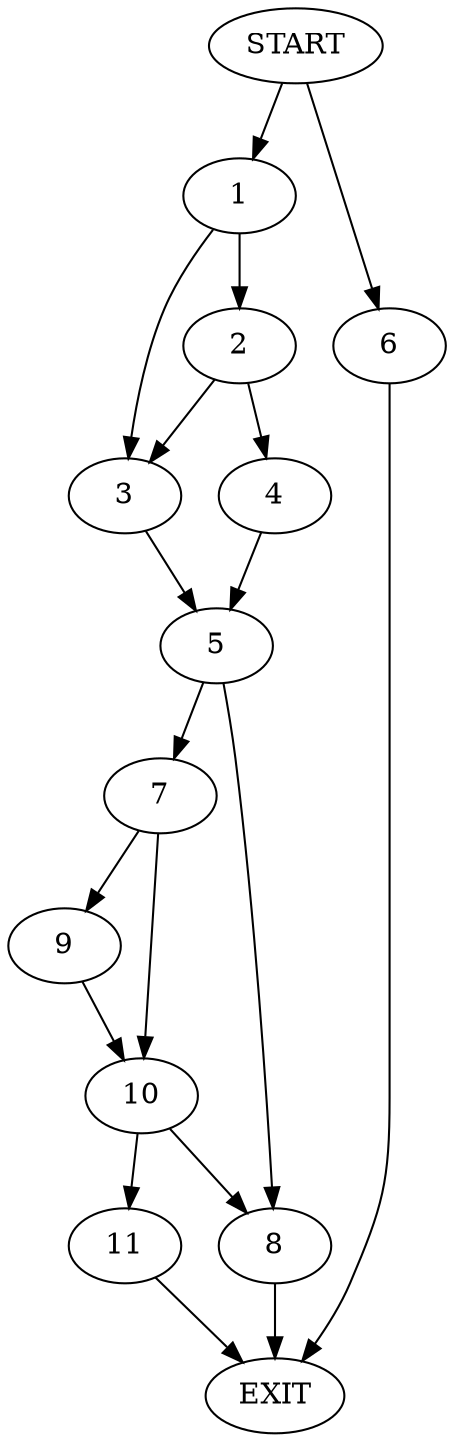 digraph {
0 [label="START"];
1;
2;
3;
4;
5;
6;
7;
8;
9;
10;
11;
12 [label="EXIT"];
0 -> 1;
1 -> 2;
1 -> 3;
2 -> 3;
2 -> 4;
3 -> 5;
0 -> 6;
6 -> 12;
4 -> 5;
5 -> 7;
5 -> 8;
8 -> 12;
7 -> 9;
7 -> 10;
10 -> 11;
10 -> 8;
9 -> 10;
11 -> 12;
}